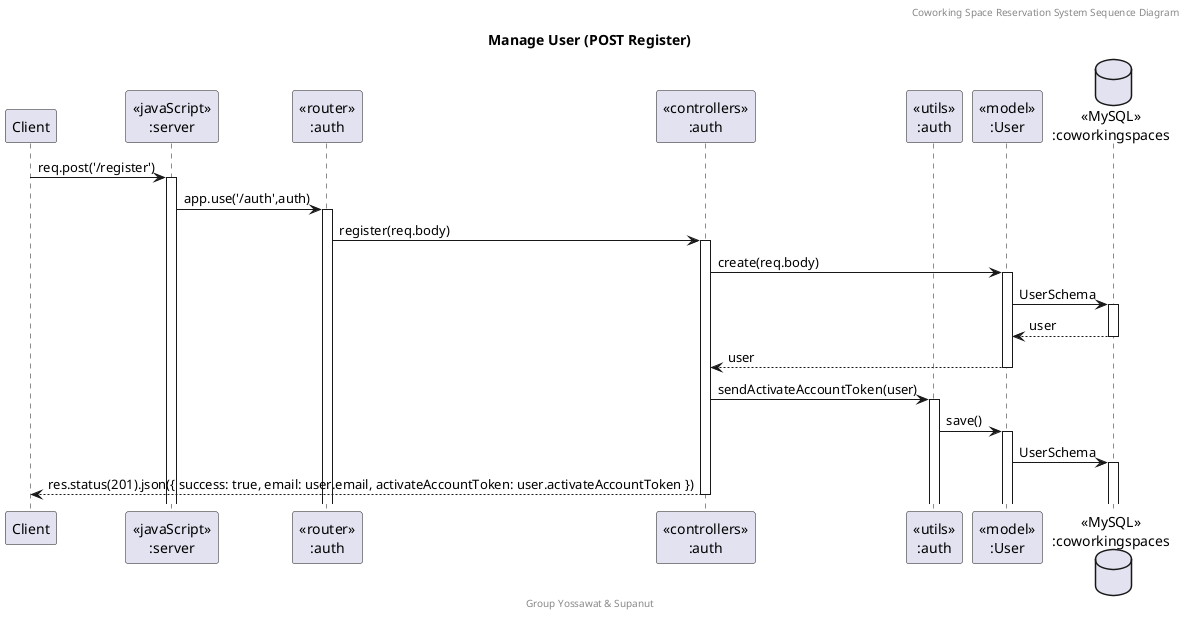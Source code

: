 @startuml Manage User (POST Register)

header Coworking Space Reservation System Sequence Diagram
footer Group Yossawat & Supanut
title "Manage User (POST Register)"

participant "Client" as client
participant "<<javaScript>>\n:server" as server
participant "<<router>>\n:auth" as routerAuth
participant "<<controllers>>\n:auth" as controllersAuth
participant "<<utils>>\n:auth" as utilsAuth
participant "<<model>>\n:User" as modelUser
database "<<MySQL>>\n:coworkingspaces" as CoworkingSpacesDatabase

client->server ++:req.post('/register')
server->routerAuth ++:app.use('/auth',auth)
routerAuth->controllersAuth ++:register(req.body)
controllersAuth->modelUser ++:create(req.body)
modelUser->CoworkingSpacesDatabase ++:UserSchema
CoworkingSpacesDatabase-->modelUser --:user
modelUser-->controllersAuth --:user
controllersAuth->utilsAuth ++:sendActivateAccountToken(user)
utilsAuth->modelUser ++:save()
modelUser->CoworkingSpacesDatabase ++:UserSchema
controllersAuth-->client --:res.status(201).json({ success: true, email: user.email, activateAccountToken: user.activateAccountToken })


